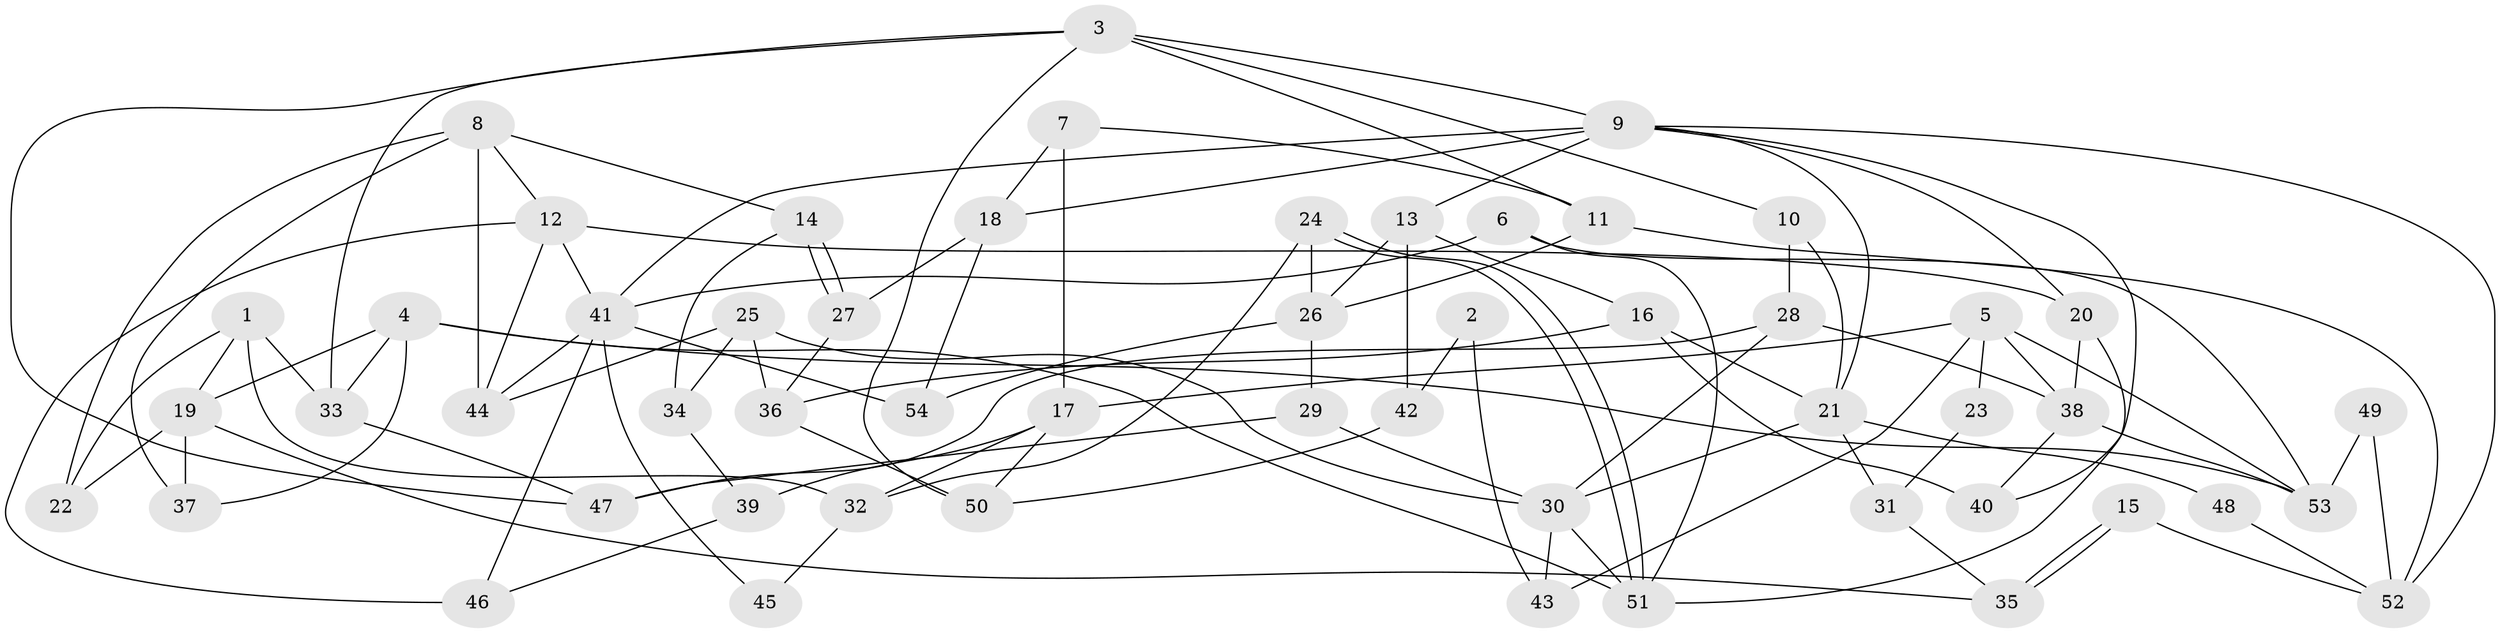 // Generated by graph-tools (version 1.1) at 2025/36/03/09/25 02:36:04]
// undirected, 54 vertices, 108 edges
graph export_dot {
graph [start="1"]
  node [color=gray90,style=filled];
  1;
  2;
  3;
  4;
  5;
  6;
  7;
  8;
  9;
  10;
  11;
  12;
  13;
  14;
  15;
  16;
  17;
  18;
  19;
  20;
  21;
  22;
  23;
  24;
  25;
  26;
  27;
  28;
  29;
  30;
  31;
  32;
  33;
  34;
  35;
  36;
  37;
  38;
  39;
  40;
  41;
  42;
  43;
  44;
  45;
  46;
  47;
  48;
  49;
  50;
  51;
  52;
  53;
  54;
  1 -- 19;
  1 -- 33;
  1 -- 22;
  1 -- 32;
  2 -- 42;
  2 -- 43;
  3 -- 47;
  3 -- 9;
  3 -- 10;
  3 -- 11;
  3 -- 33;
  3 -- 50;
  4 -- 51;
  4 -- 37;
  4 -- 19;
  4 -- 33;
  4 -- 53;
  5 -- 53;
  5 -- 17;
  5 -- 23;
  5 -- 38;
  5 -- 43;
  6 -- 41;
  6 -- 51;
  6 -- 53;
  7 -- 18;
  7 -- 17;
  7 -- 11;
  8 -- 12;
  8 -- 44;
  8 -- 14;
  8 -- 22;
  8 -- 37;
  9 -- 41;
  9 -- 40;
  9 -- 13;
  9 -- 18;
  9 -- 20;
  9 -- 21;
  9 -- 52;
  10 -- 28;
  10 -- 21;
  11 -- 26;
  11 -- 52;
  12 -- 20;
  12 -- 41;
  12 -- 44;
  12 -- 46;
  13 -- 26;
  13 -- 16;
  13 -- 42;
  14 -- 27;
  14 -- 27;
  14 -- 34;
  15 -- 52;
  15 -- 35;
  15 -- 35;
  16 -- 21;
  16 -- 36;
  16 -- 40;
  17 -- 32;
  17 -- 50;
  17 -- 39;
  18 -- 54;
  18 -- 27;
  19 -- 22;
  19 -- 35;
  19 -- 37;
  20 -- 38;
  20 -- 51;
  21 -- 30;
  21 -- 31;
  21 -- 48;
  23 -- 31;
  24 -- 51;
  24 -- 51;
  24 -- 26;
  24 -- 32;
  25 -- 36;
  25 -- 30;
  25 -- 34;
  25 -- 44;
  26 -- 29;
  26 -- 54;
  27 -- 36;
  28 -- 38;
  28 -- 30;
  28 -- 47;
  29 -- 47;
  29 -- 30;
  30 -- 51;
  30 -- 43;
  31 -- 35;
  32 -- 45;
  33 -- 47;
  34 -- 39;
  36 -- 50;
  38 -- 53;
  38 -- 40;
  39 -- 46;
  41 -- 44;
  41 -- 46;
  41 -- 45;
  41 -- 54;
  42 -- 50;
  48 -- 52;
  49 -- 53;
  49 -- 52;
}
